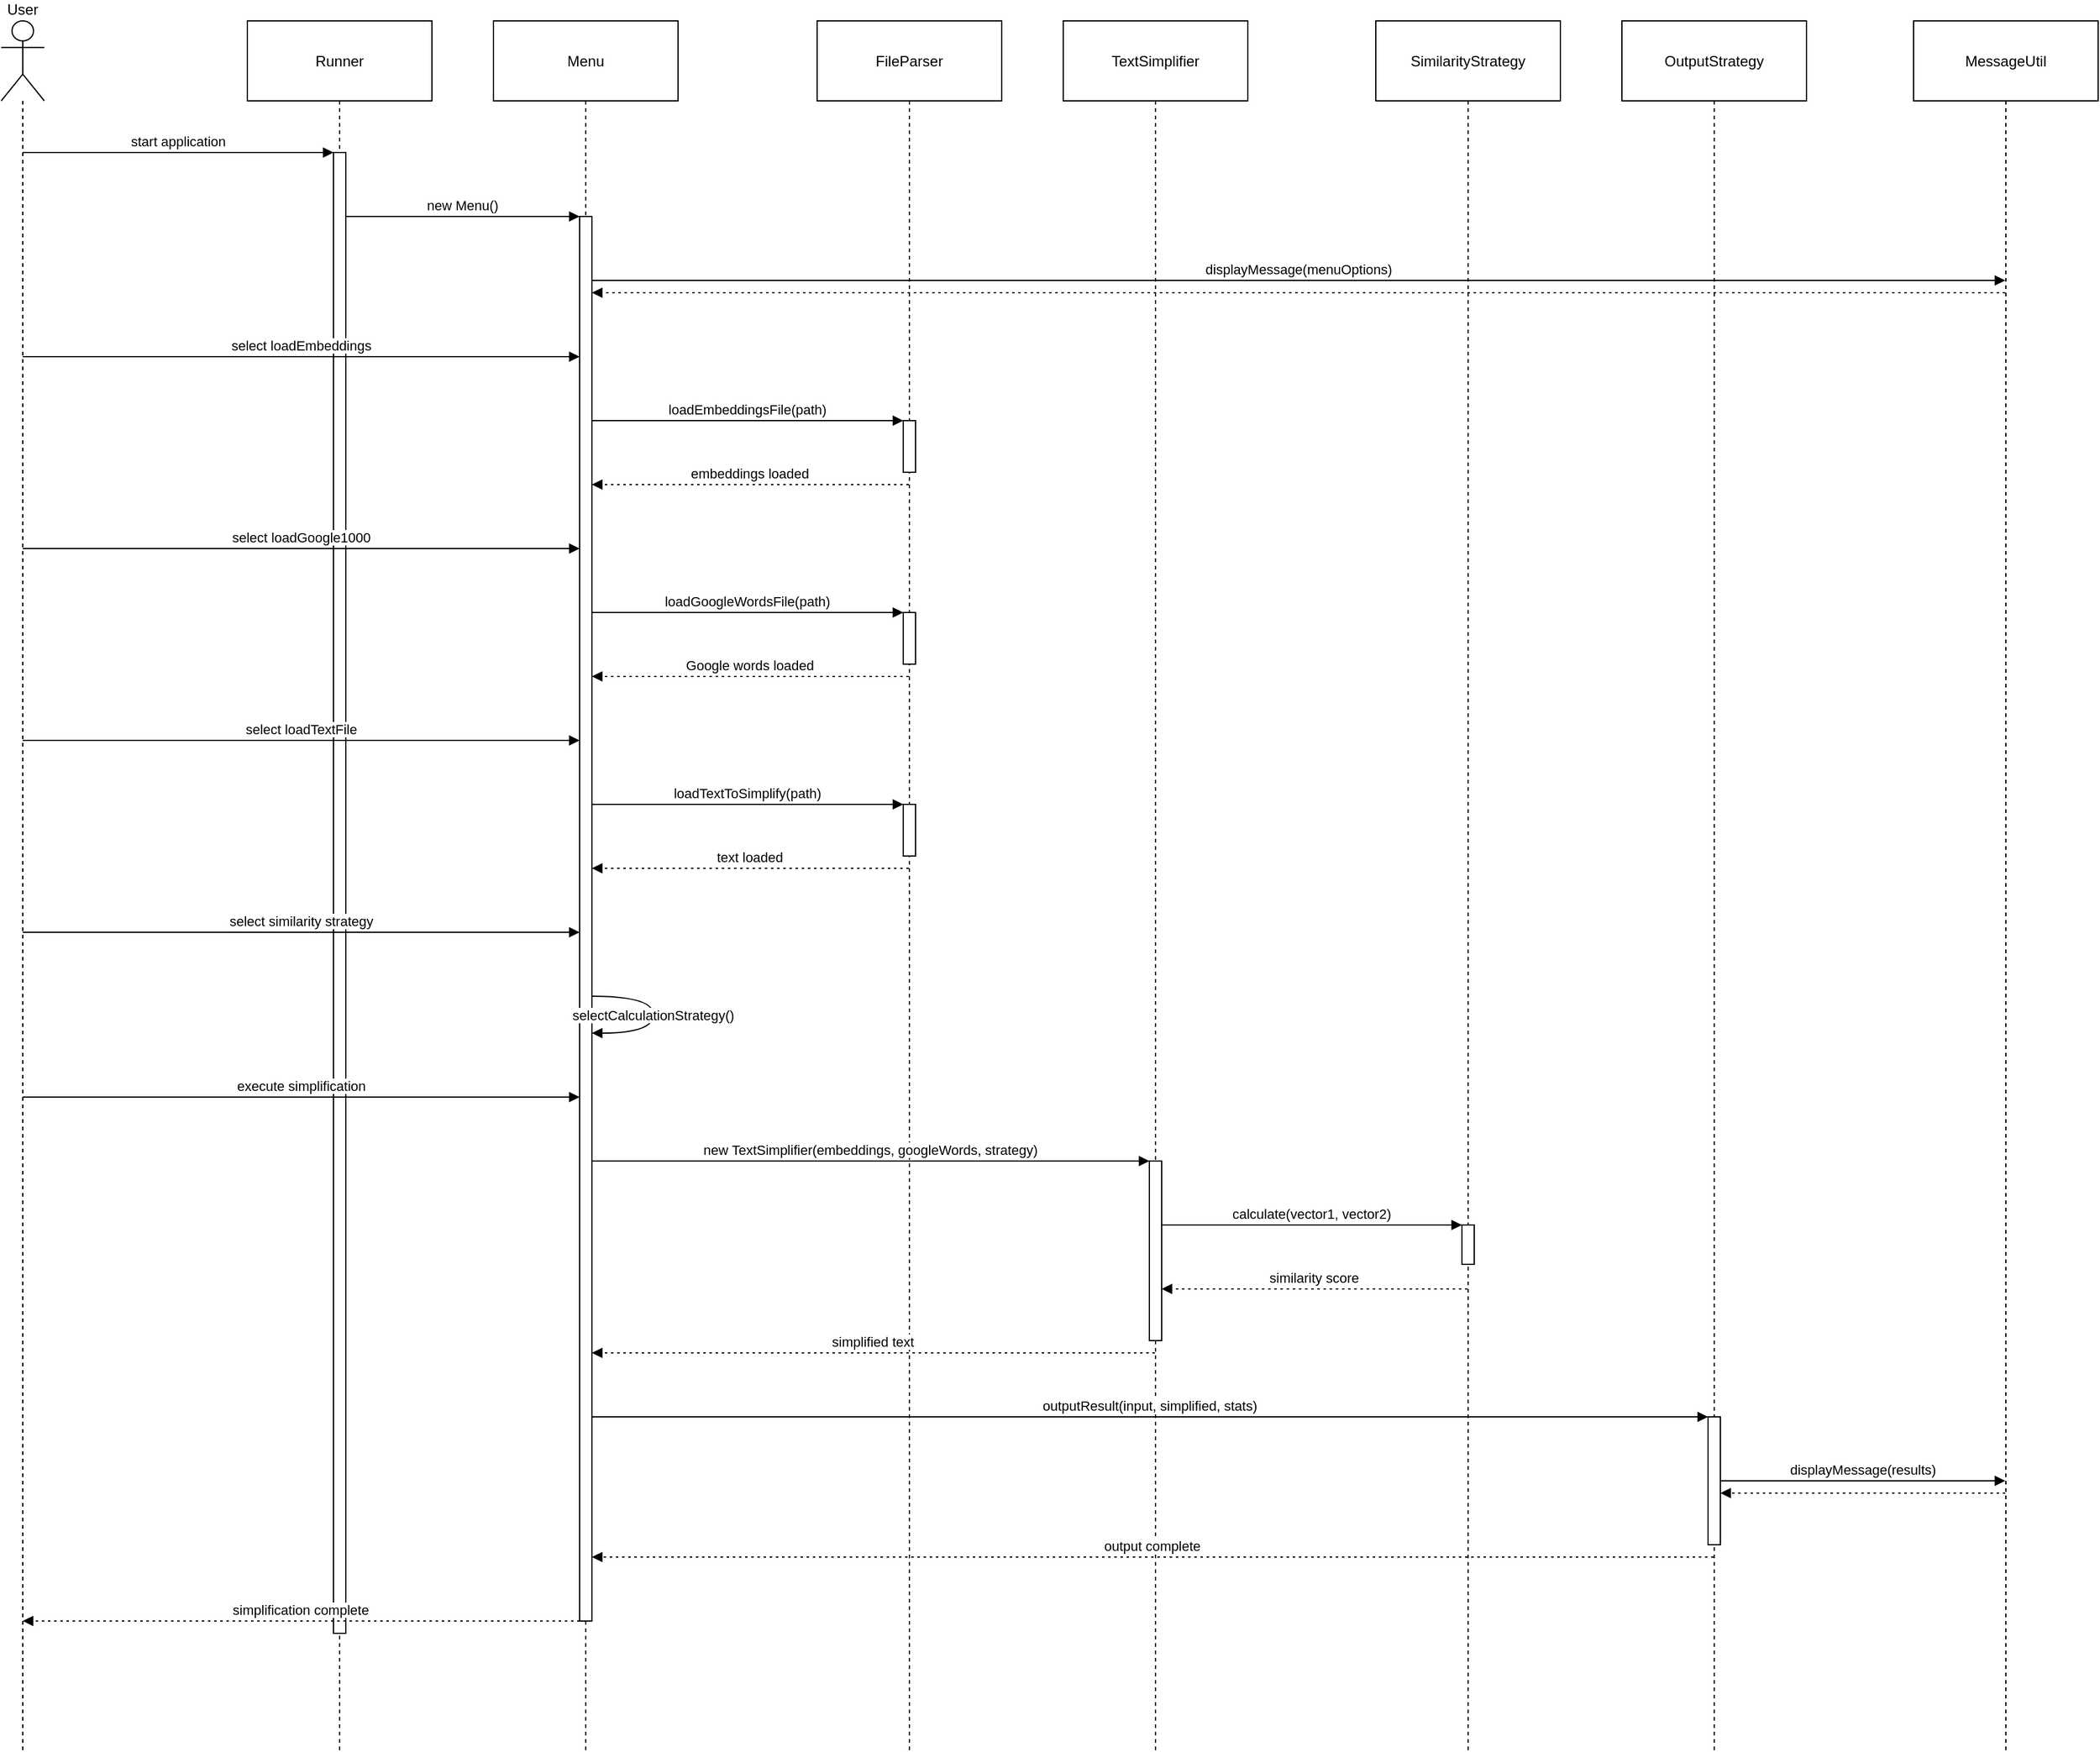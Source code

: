 <mxfile version="26.0.4">
  <diagram name="Page-1" id="13e1069c-82ec-6db2-03f1-153e76fe0fe0">
    <mxGraphModel dx="3771" dy="2176" grid="1" gridSize="10" guides="1" tooltips="1" connect="1" arrows="1" fold="1" page="1" pageScale="1" pageWidth="1100" pageHeight="850" background="none" math="0" shadow="0">
      <root>
        <mxCell id="0" />
        <mxCell id="1" parent="0" />
        <mxCell id="Dv7nqqt7feS5nDhgDDEU-42" value="User" style="shape=umlLifeline;perimeter=lifelinePerimeter;whiteSpace=wrap;container=1;dropTarget=0;collapsible=0;recursiveResize=0;outlineConnect=0;portConstraint=eastwest;newEdgeStyle={&quot;edgeStyle&quot;:&quot;elbowEdgeStyle&quot;,&quot;elbow&quot;:&quot;vertical&quot;,&quot;curved&quot;:0,&quot;rounded&quot;:0};participant=umlActor;verticalAlign=bottom;labelPosition=center;verticalLabelPosition=top;align=center;size=65;" vertex="1" parent="1">
          <mxGeometry x="1090" y="20" width="35" height="1406" as="geometry" />
        </mxCell>
        <mxCell id="Dv7nqqt7feS5nDhgDDEU-43" value="Runner" style="shape=umlLifeline;perimeter=lifelinePerimeter;whiteSpace=wrap;container=1;dropTarget=0;collapsible=0;recursiveResize=0;outlineConnect=0;portConstraint=eastwest;newEdgeStyle={&quot;edgeStyle&quot;:&quot;elbowEdgeStyle&quot;,&quot;elbow&quot;:&quot;vertical&quot;,&quot;curved&quot;:0,&quot;rounded&quot;:0};size=65;" vertex="1" parent="1">
          <mxGeometry x="1290" y="20" width="150" height="1406" as="geometry" />
        </mxCell>
        <mxCell id="Dv7nqqt7feS5nDhgDDEU-44" value="" style="points=[];perimeter=orthogonalPerimeter;outlineConnect=0;targetShapes=umlLifeline;portConstraint=eastwest;newEdgeStyle={&quot;edgeStyle&quot;:&quot;elbowEdgeStyle&quot;,&quot;elbow&quot;:&quot;vertical&quot;,&quot;curved&quot;:0,&quot;rounded&quot;:0}" vertex="1" parent="Dv7nqqt7feS5nDhgDDEU-43">
          <mxGeometry x="70" y="107" width="10" height="1204" as="geometry" />
        </mxCell>
        <mxCell id="Dv7nqqt7feS5nDhgDDEU-45" value="Menu" style="shape=umlLifeline;perimeter=lifelinePerimeter;whiteSpace=wrap;container=1;dropTarget=0;collapsible=0;recursiveResize=0;outlineConnect=0;portConstraint=eastwest;newEdgeStyle={&quot;edgeStyle&quot;:&quot;elbowEdgeStyle&quot;,&quot;elbow&quot;:&quot;vertical&quot;,&quot;curved&quot;:0,&quot;rounded&quot;:0};size=65;" vertex="1" parent="1">
          <mxGeometry x="1490" y="20" width="150" height="1406" as="geometry" />
        </mxCell>
        <mxCell id="Dv7nqqt7feS5nDhgDDEU-46" value="" style="points=[];perimeter=orthogonalPerimeter;outlineConnect=0;targetShapes=umlLifeline;portConstraint=eastwest;newEdgeStyle={&quot;edgeStyle&quot;:&quot;elbowEdgeStyle&quot;,&quot;elbow&quot;:&quot;vertical&quot;,&quot;curved&quot;:0,&quot;rounded&quot;:0}" vertex="1" parent="Dv7nqqt7feS5nDhgDDEU-45">
          <mxGeometry x="70" y="159" width="10" height="1142" as="geometry" />
        </mxCell>
        <mxCell id="Dv7nqqt7feS5nDhgDDEU-47" value="FileParser" style="shape=umlLifeline;perimeter=lifelinePerimeter;whiteSpace=wrap;container=1;dropTarget=0;collapsible=0;recursiveResize=0;outlineConnect=0;portConstraint=eastwest;newEdgeStyle={&quot;edgeStyle&quot;:&quot;elbowEdgeStyle&quot;,&quot;elbow&quot;:&quot;vertical&quot;,&quot;curved&quot;:0,&quot;rounded&quot;:0};size=65;" vertex="1" parent="1">
          <mxGeometry x="1753" y="20" width="150" height="1406" as="geometry" />
        </mxCell>
        <mxCell id="Dv7nqqt7feS5nDhgDDEU-48" value="" style="points=[];perimeter=orthogonalPerimeter;outlineConnect=0;targetShapes=umlLifeline;portConstraint=eastwest;newEdgeStyle={&quot;edgeStyle&quot;:&quot;elbowEdgeStyle&quot;,&quot;elbow&quot;:&quot;vertical&quot;,&quot;curved&quot;:0,&quot;rounded&quot;:0}" vertex="1" parent="Dv7nqqt7feS5nDhgDDEU-47">
          <mxGeometry x="70" y="325" width="10" height="42" as="geometry" />
        </mxCell>
        <mxCell id="Dv7nqqt7feS5nDhgDDEU-49" value="" style="points=[];perimeter=orthogonalPerimeter;outlineConnect=0;targetShapes=umlLifeline;portConstraint=eastwest;newEdgeStyle={&quot;edgeStyle&quot;:&quot;elbowEdgeStyle&quot;,&quot;elbow&quot;:&quot;vertical&quot;,&quot;curved&quot;:0,&quot;rounded&quot;:0}" vertex="1" parent="Dv7nqqt7feS5nDhgDDEU-47">
          <mxGeometry x="70" y="481" width="10" height="42" as="geometry" />
        </mxCell>
        <mxCell id="Dv7nqqt7feS5nDhgDDEU-50" value="" style="points=[];perimeter=orthogonalPerimeter;outlineConnect=0;targetShapes=umlLifeline;portConstraint=eastwest;newEdgeStyle={&quot;edgeStyle&quot;:&quot;elbowEdgeStyle&quot;,&quot;elbow&quot;:&quot;vertical&quot;,&quot;curved&quot;:0,&quot;rounded&quot;:0}" vertex="1" parent="Dv7nqqt7feS5nDhgDDEU-47">
          <mxGeometry x="70" y="637" width="10" height="42" as="geometry" />
        </mxCell>
        <mxCell id="Dv7nqqt7feS5nDhgDDEU-51" value="TextSimplifier" style="shape=umlLifeline;perimeter=lifelinePerimeter;whiteSpace=wrap;container=1;dropTarget=0;collapsible=0;recursiveResize=0;outlineConnect=0;portConstraint=eastwest;newEdgeStyle={&quot;edgeStyle&quot;:&quot;elbowEdgeStyle&quot;,&quot;elbow&quot;:&quot;vertical&quot;,&quot;curved&quot;:0,&quot;rounded&quot;:0};size=65;" vertex="1" parent="1">
          <mxGeometry x="1953" y="20" width="150" height="1406" as="geometry" />
        </mxCell>
        <mxCell id="Dv7nqqt7feS5nDhgDDEU-52" value="" style="points=[];perimeter=orthogonalPerimeter;outlineConnect=0;targetShapes=umlLifeline;portConstraint=eastwest;newEdgeStyle={&quot;edgeStyle&quot;:&quot;elbowEdgeStyle&quot;,&quot;elbow&quot;:&quot;vertical&quot;,&quot;curved&quot;:0,&quot;rounded&quot;:0}" vertex="1" parent="Dv7nqqt7feS5nDhgDDEU-51">
          <mxGeometry x="70" y="927" width="10" height="146" as="geometry" />
        </mxCell>
        <mxCell id="Dv7nqqt7feS5nDhgDDEU-53" value="SimilarityStrategy" style="shape=umlLifeline;perimeter=lifelinePerimeter;whiteSpace=wrap;container=1;dropTarget=0;collapsible=0;recursiveResize=0;outlineConnect=0;portConstraint=eastwest;newEdgeStyle={&quot;edgeStyle&quot;:&quot;elbowEdgeStyle&quot;,&quot;elbow&quot;:&quot;vertical&quot;,&quot;curved&quot;:0,&quot;rounded&quot;:0};size=65;" vertex="1" parent="1">
          <mxGeometry x="2207" y="20" width="150" height="1406" as="geometry" />
        </mxCell>
        <mxCell id="Dv7nqqt7feS5nDhgDDEU-54" value="" style="points=[];perimeter=orthogonalPerimeter;outlineConnect=0;targetShapes=umlLifeline;portConstraint=eastwest;newEdgeStyle={&quot;edgeStyle&quot;:&quot;elbowEdgeStyle&quot;,&quot;elbow&quot;:&quot;vertical&quot;,&quot;curved&quot;:0,&quot;rounded&quot;:0}" vertex="1" parent="Dv7nqqt7feS5nDhgDDEU-53">
          <mxGeometry x="70" y="979" width="10" height="32" as="geometry" />
        </mxCell>
        <mxCell id="Dv7nqqt7feS5nDhgDDEU-55" value="OutputStrategy" style="shape=umlLifeline;perimeter=lifelinePerimeter;whiteSpace=wrap;container=1;dropTarget=0;collapsible=0;recursiveResize=0;outlineConnect=0;portConstraint=eastwest;newEdgeStyle={&quot;edgeStyle&quot;:&quot;elbowEdgeStyle&quot;,&quot;elbow&quot;:&quot;vertical&quot;,&quot;curved&quot;:0,&quot;rounded&quot;:0};size=65;" vertex="1" parent="1">
          <mxGeometry x="2407" y="20" width="150" height="1406" as="geometry" />
        </mxCell>
        <mxCell id="Dv7nqqt7feS5nDhgDDEU-56" value="" style="points=[];perimeter=orthogonalPerimeter;outlineConnect=0;targetShapes=umlLifeline;portConstraint=eastwest;newEdgeStyle={&quot;edgeStyle&quot;:&quot;elbowEdgeStyle&quot;,&quot;elbow&quot;:&quot;vertical&quot;,&quot;curved&quot;:0,&quot;rounded&quot;:0}" vertex="1" parent="Dv7nqqt7feS5nDhgDDEU-55">
          <mxGeometry x="70" y="1135" width="10" height="104" as="geometry" />
        </mxCell>
        <mxCell id="Dv7nqqt7feS5nDhgDDEU-57" value="MessageUtil" style="shape=umlLifeline;perimeter=lifelinePerimeter;whiteSpace=wrap;container=1;dropTarget=0;collapsible=0;recursiveResize=0;outlineConnect=0;portConstraint=eastwest;newEdgeStyle={&quot;edgeStyle&quot;:&quot;elbowEdgeStyle&quot;,&quot;elbow&quot;:&quot;vertical&quot;,&quot;curved&quot;:0,&quot;rounded&quot;:0};size=65;" vertex="1" parent="1">
          <mxGeometry x="2644" y="20" width="150" height="1406" as="geometry" />
        </mxCell>
        <mxCell id="Dv7nqqt7feS5nDhgDDEU-58" value="start application" style="verticalAlign=bottom;edgeStyle=elbowEdgeStyle;elbow=vertical;curved=0;rounded=0;endArrow=block;" edge="1" parent="1" source="Dv7nqqt7feS5nDhgDDEU-42" target="Dv7nqqt7feS5nDhgDDEU-44">
          <mxGeometry relative="1" as="geometry">
            <Array as="points">
              <mxPoint x="1274" y="127" />
            </Array>
          </mxGeometry>
        </mxCell>
        <mxCell id="Dv7nqqt7feS5nDhgDDEU-59" value="new Menu()" style="verticalAlign=bottom;edgeStyle=elbowEdgeStyle;elbow=vertical;curved=0;rounded=0;endArrow=block;" edge="1" parent="1" source="Dv7nqqt7feS5nDhgDDEU-44" target="Dv7nqqt7feS5nDhgDDEU-46">
          <mxGeometry relative="1" as="geometry">
            <Array as="points">
              <mxPoint x="1476" y="179" />
            </Array>
          </mxGeometry>
        </mxCell>
        <mxCell id="Dv7nqqt7feS5nDhgDDEU-60" value="displayMessage(menuOptions)" style="verticalAlign=bottom;edgeStyle=elbowEdgeStyle;elbow=vertical;curved=0;rounded=0;endArrow=block;" edge="1" parent="1" source="Dv7nqqt7feS5nDhgDDEU-46" target="Dv7nqqt7feS5nDhgDDEU-57">
          <mxGeometry relative="1" as="geometry">
            <Array as="points">
              <mxPoint x="2153" y="231" />
            </Array>
          </mxGeometry>
        </mxCell>
        <mxCell id="Dv7nqqt7feS5nDhgDDEU-61" value="" style="verticalAlign=bottom;edgeStyle=elbowEdgeStyle;elbow=vertical;curved=0;rounded=0;dashed=1;dashPattern=2 3;endArrow=block;" edge="1" parent="1" source="Dv7nqqt7feS5nDhgDDEU-57" target="Dv7nqqt7feS5nDhgDDEU-46">
          <mxGeometry relative="1" as="geometry">
            <Array as="points">
              <mxPoint x="2156" y="241" />
            </Array>
          </mxGeometry>
        </mxCell>
        <mxCell id="Dv7nqqt7feS5nDhgDDEU-62" value="select loadEmbeddings" style="verticalAlign=bottom;edgeStyle=elbowEdgeStyle;elbow=vertical;curved=0;rounded=0;endArrow=block;" edge="1" parent="1" source="Dv7nqqt7feS5nDhgDDEU-42" target="Dv7nqqt7feS5nDhgDDEU-46">
          <mxGeometry relative="1" as="geometry">
            <Array as="points">
              <mxPoint x="1372" y="293" />
            </Array>
          </mxGeometry>
        </mxCell>
        <mxCell id="Dv7nqqt7feS5nDhgDDEU-63" value="loadEmbeddingsFile(path)" style="verticalAlign=bottom;edgeStyle=elbowEdgeStyle;elbow=vertical;curved=0;rounded=0;endArrow=block;" edge="1" parent="1" source="Dv7nqqt7feS5nDhgDDEU-46" target="Dv7nqqt7feS5nDhgDDEU-48">
          <mxGeometry relative="1" as="geometry">
            <Array as="points">
              <mxPoint x="1707" y="345" />
            </Array>
          </mxGeometry>
        </mxCell>
        <mxCell id="Dv7nqqt7feS5nDhgDDEU-64" value="embeddings loaded" style="verticalAlign=bottom;edgeStyle=elbowEdgeStyle;elbow=vertical;curved=0;rounded=0;dashed=1;dashPattern=2 3;endArrow=block;" edge="1" parent="1" source="Dv7nqqt7feS5nDhgDDEU-47" target="Dv7nqqt7feS5nDhgDDEU-46">
          <mxGeometry relative="1" as="geometry">
            <Array as="points">
              <mxPoint x="1708" y="397" />
            </Array>
          </mxGeometry>
        </mxCell>
        <mxCell id="Dv7nqqt7feS5nDhgDDEU-65" value="select loadGoogle1000" style="verticalAlign=bottom;edgeStyle=elbowEdgeStyle;elbow=vertical;curved=0;rounded=0;endArrow=block;" edge="1" parent="1" source="Dv7nqqt7feS5nDhgDDEU-42" target="Dv7nqqt7feS5nDhgDDEU-46">
          <mxGeometry relative="1" as="geometry">
            <Array as="points">
              <mxPoint x="1372" y="449" />
            </Array>
          </mxGeometry>
        </mxCell>
        <mxCell id="Dv7nqqt7feS5nDhgDDEU-66" value="loadGoogleWordsFile(path)" style="verticalAlign=bottom;edgeStyle=elbowEdgeStyle;elbow=vertical;curved=0;rounded=0;endArrow=block;" edge="1" parent="1" source="Dv7nqqt7feS5nDhgDDEU-46" target="Dv7nqqt7feS5nDhgDDEU-49">
          <mxGeometry relative="1" as="geometry">
            <Array as="points">
              <mxPoint x="1707" y="501" />
            </Array>
          </mxGeometry>
        </mxCell>
        <mxCell id="Dv7nqqt7feS5nDhgDDEU-67" value="Google words loaded" style="verticalAlign=bottom;edgeStyle=elbowEdgeStyle;elbow=vertical;curved=0;rounded=0;dashed=1;dashPattern=2 3;endArrow=block;" edge="1" parent="1" source="Dv7nqqt7feS5nDhgDDEU-47" target="Dv7nqqt7feS5nDhgDDEU-46">
          <mxGeometry relative="1" as="geometry">
            <Array as="points">
              <mxPoint x="1708" y="553" />
            </Array>
          </mxGeometry>
        </mxCell>
        <mxCell id="Dv7nqqt7feS5nDhgDDEU-68" value="select loadTextFile" style="verticalAlign=bottom;edgeStyle=elbowEdgeStyle;elbow=vertical;curved=0;rounded=0;endArrow=block;" edge="1" parent="1" source="Dv7nqqt7feS5nDhgDDEU-42" target="Dv7nqqt7feS5nDhgDDEU-46">
          <mxGeometry relative="1" as="geometry">
            <Array as="points">
              <mxPoint x="1372" y="605" />
            </Array>
          </mxGeometry>
        </mxCell>
        <mxCell id="Dv7nqqt7feS5nDhgDDEU-69" value="loadTextToSimplify(path)" style="verticalAlign=bottom;edgeStyle=elbowEdgeStyle;elbow=vertical;curved=0;rounded=0;endArrow=block;" edge="1" parent="1" source="Dv7nqqt7feS5nDhgDDEU-46" target="Dv7nqqt7feS5nDhgDDEU-50">
          <mxGeometry relative="1" as="geometry">
            <Array as="points">
              <mxPoint x="1707" y="657" />
            </Array>
          </mxGeometry>
        </mxCell>
        <mxCell id="Dv7nqqt7feS5nDhgDDEU-70" value="text loaded" style="verticalAlign=bottom;edgeStyle=elbowEdgeStyle;elbow=vertical;curved=0;rounded=0;dashed=1;dashPattern=2 3;endArrow=block;" edge="1" parent="1" source="Dv7nqqt7feS5nDhgDDEU-47" target="Dv7nqqt7feS5nDhgDDEU-46">
          <mxGeometry relative="1" as="geometry">
            <Array as="points">
              <mxPoint x="1708" y="709" />
            </Array>
          </mxGeometry>
        </mxCell>
        <mxCell id="Dv7nqqt7feS5nDhgDDEU-71" value="select similarity strategy" style="verticalAlign=bottom;edgeStyle=elbowEdgeStyle;elbow=vertical;curved=0;rounded=0;endArrow=block;" edge="1" parent="1" source="Dv7nqqt7feS5nDhgDDEU-42" target="Dv7nqqt7feS5nDhgDDEU-46">
          <mxGeometry relative="1" as="geometry">
            <Array as="points">
              <mxPoint x="1372" y="761" />
            </Array>
          </mxGeometry>
        </mxCell>
        <mxCell id="Dv7nqqt7feS5nDhgDDEU-72" value="selectCalculationStrategy()" style="curved=1;endArrow=block;rounded=0;" edge="1" parent="1" source="Dv7nqqt7feS5nDhgDDEU-46" target="Dv7nqqt7feS5nDhgDDEU-46">
          <mxGeometry relative="1" as="geometry">
            <Array as="points">
              <mxPoint x="1620" y="813" />
              <mxPoint x="1620" y="843" />
            </Array>
          </mxGeometry>
        </mxCell>
        <mxCell id="Dv7nqqt7feS5nDhgDDEU-73" value="execute simplification" style="verticalAlign=bottom;edgeStyle=elbowEdgeStyle;elbow=vertical;curved=0;rounded=0;endArrow=block;" edge="1" parent="1" source="Dv7nqqt7feS5nDhgDDEU-42" target="Dv7nqqt7feS5nDhgDDEU-46">
          <mxGeometry relative="1" as="geometry">
            <Array as="points">
              <mxPoint x="1372" y="895" />
            </Array>
          </mxGeometry>
        </mxCell>
        <mxCell id="Dv7nqqt7feS5nDhgDDEU-74" value="new TextSimplifier(embeddings, googleWords, strategy)" style="verticalAlign=bottom;edgeStyle=elbowEdgeStyle;elbow=vertical;curved=0;rounded=0;endArrow=block;" edge="1" parent="1" source="Dv7nqqt7feS5nDhgDDEU-46" target="Dv7nqqt7feS5nDhgDDEU-52">
          <mxGeometry relative="1" as="geometry">
            <Array as="points">
              <mxPoint x="1807" y="947" />
            </Array>
          </mxGeometry>
        </mxCell>
        <mxCell id="Dv7nqqt7feS5nDhgDDEU-75" value="calculate(vector1, vector2)" style="verticalAlign=bottom;edgeStyle=elbowEdgeStyle;elbow=vertical;curved=0;rounded=0;endArrow=block;" edge="1" parent="1" source="Dv7nqqt7feS5nDhgDDEU-52" target="Dv7nqqt7feS5nDhgDDEU-54">
          <mxGeometry relative="1" as="geometry">
            <Array as="points">
              <mxPoint x="2166" y="999" />
            </Array>
          </mxGeometry>
        </mxCell>
        <mxCell id="Dv7nqqt7feS5nDhgDDEU-76" value="similarity score" style="verticalAlign=bottom;edgeStyle=elbowEdgeStyle;elbow=vertical;curved=0;rounded=0;dashed=1;dashPattern=2 3;endArrow=block;" edge="1" parent="1" source="Dv7nqqt7feS5nDhgDDEU-53" target="Dv7nqqt7feS5nDhgDDEU-52">
          <mxGeometry relative="1" as="geometry">
            <Array as="points">
              <mxPoint x="2167" y="1051" />
            </Array>
          </mxGeometry>
        </mxCell>
        <mxCell id="Dv7nqqt7feS5nDhgDDEU-77" value="simplified text" style="verticalAlign=bottom;edgeStyle=elbowEdgeStyle;elbow=vertical;curved=0;rounded=0;dashed=1;dashPattern=2 3;endArrow=block;" edge="1" parent="1" source="Dv7nqqt7feS5nDhgDDEU-51" target="Dv7nqqt7feS5nDhgDDEU-46">
          <mxGeometry relative="1" as="geometry">
            <Array as="points">
              <mxPoint x="1808" y="1103" />
            </Array>
          </mxGeometry>
        </mxCell>
        <mxCell id="Dv7nqqt7feS5nDhgDDEU-78" value="outputResult(input, simplified, stats)" style="verticalAlign=bottom;edgeStyle=elbowEdgeStyle;elbow=vertical;curved=0;rounded=0;endArrow=block;" edge="1" parent="1" source="Dv7nqqt7feS5nDhgDDEU-46" target="Dv7nqqt7feS5nDhgDDEU-56">
          <mxGeometry relative="1" as="geometry">
            <Array as="points">
              <mxPoint x="2034" y="1155" />
            </Array>
          </mxGeometry>
        </mxCell>
        <mxCell id="Dv7nqqt7feS5nDhgDDEU-79" value="displayMessage(results)" style="verticalAlign=bottom;edgeStyle=elbowEdgeStyle;elbow=vertical;curved=0;rounded=0;endArrow=block;" edge="1" parent="1" source="Dv7nqqt7feS5nDhgDDEU-56" target="Dv7nqqt7feS5nDhgDDEU-57">
          <mxGeometry relative="1" as="geometry">
            <Array as="points">
              <mxPoint x="2611" y="1207" />
            </Array>
          </mxGeometry>
        </mxCell>
        <mxCell id="Dv7nqqt7feS5nDhgDDEU-80" value="" style="verticalAlign=bottom;edgeStyle=elbowEdgeStyle;elbow=vertical;curved=0;rounded=0;dashed=1;dashPattern=2 3;endArrow=block;" edge="1" parent="1" source="Dv7nqqt7feS5nDhgDDEU-57" target="Dv7nqqt7feS5nDhgDDEU-56">
          <mxGeometry relative="1" as="geometry">
            <Array as="points">
              <mxPoint x="2614" y="1217" />
            </Array>
          </mxGeometry>
        </mxCell>
        <mxCell id="Dv7nqqt7feS5nDhgDDEU-81" value="output complete" style="verticalAlign=bottom;edgeStyle=elbowEdgeStyle;elbow=vertical;curved=0;rounded=0;dashed=1;dashPattern=2 3;endArrow=block;" edge="1" parent="1" source="Dv7nqqt7feS5nDhgDDEU-55" target="Dv7nqqt7feS5nDhgDDEU-46">
          <mxGeometry relative="1" as="geometry">
            <Array as="points">
              <mxPoint x="2035" y="1269" />
            </Array>
          </mxGeometry>
        </mxCell>
        <mxCell id="Dv7nqqt7feS5nDhgDDEU-82" value="simplification complete" style="verticalAlign=bottom;edgeStyle=elbowEdgeStyle;elbow=vertical;curved=0;rounded=0;dashed=1;dashPattern=2 3;endArrow=block;" edge="1" parent="1" source="Dv7nqqt7feS5nDhgDDEU-46" target="Dv7nqqt7feS5nDhgDDEU-42">
          <mxGeometry relative="1" as="geometry">
            <Array as="points">
              <mxPoint x="1375" y="1321" />
            </Array>
          </mxGeometry>
        </mxCell>
      </root>
    </mxGraphModel>
  </diagram>
</mxfile>
